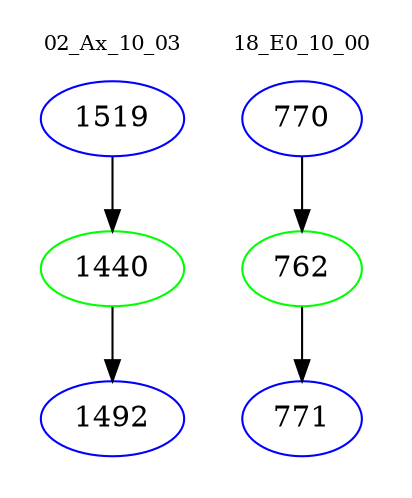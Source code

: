 digraph{
subgraph cluster_0 {
color = white
label = "02_Ax_10_03";
fontsize=10;
T0_1519 [label="1519", color="blue"]
T0_1519 -> T0_1440 [color="black"]
T0_1440 [label="1440", color="green"]
T0_1440 -> T0_1492 [color="black"]
T0_1492 [label="1492", color="blue"]
}
subgraph cluster_1 {
color = white
label = "18_E0_10_00";
fontsize=10;
T1_770 [label="770", color="blue"]
T1_770 -> T1_762 [color="black"]
T1_762 [label="762", color="green"]
T1_762 -> T1_771 [color="black"]
T1_771 [label="771", color="blue"]
}
}
